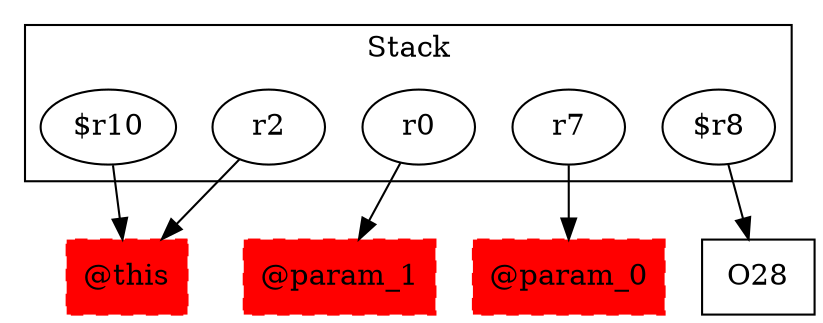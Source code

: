 digraph sample {
  rankDir="LR";
  subgraph cluster_0 {
    label="Stack"
    "r2"; "r0"; "$r10"; "r7"; "$r8"; 
  }
  "r2" -> { "@this"[shape=box]};
  "r0" -> { "@param_1"[shape=box]};
  "$r10" -> { "@this"[shape=box]};
  "r7" -> { "@param_0"[shape=box]};
  "$r8" -> { O28[shape=box]};
  "@this"[shape=box, style="filled,dashed"];
  "@param_0"[shape=box, style="filled,dashed"];
  "@param_1"[shape=box, style="filled,dashed"];
  "@this"[color="red"];
  "@param_0"[color="red"];
  "@param_1"[color="red"];
}
